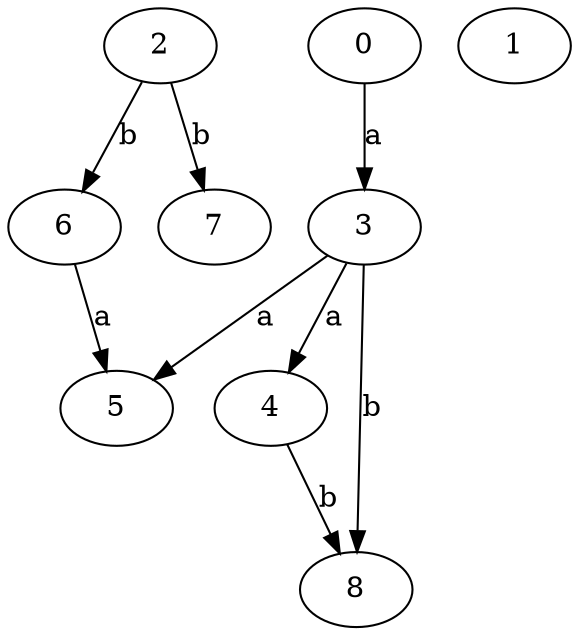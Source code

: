 strict digraph  {
3;
4;
5;
6;
0;
7;
1;
8;
2;
3 -> 4  [label=a];
3 -> 5  [label=a];
3 -> 8  [label=b];
4 -> 8  [label=b];
6 -> 5  [label=a];
0 -> 3  [label=a];
2 -> 6  [label=b];
2 -> 7  [label=b];
}
